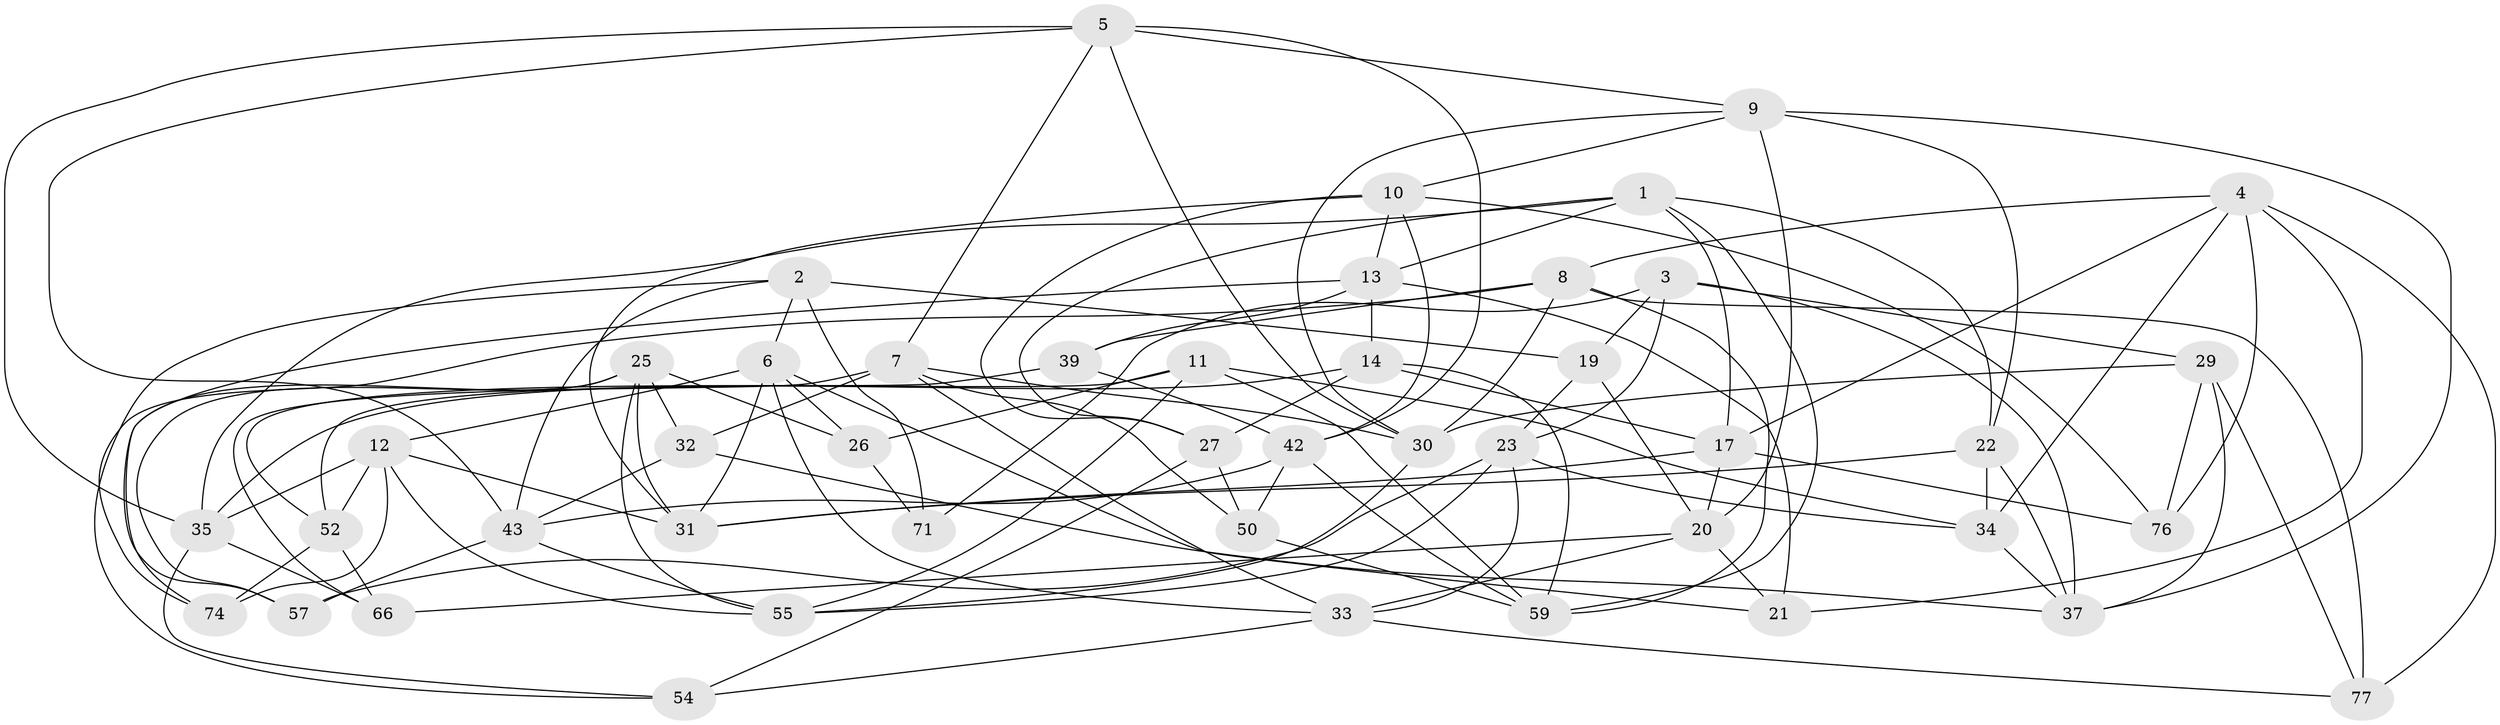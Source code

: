 // Generated by graph-tools (version 1.1) at 2025/52/02/27/25 19:52:31]
// undirected, 45 vertices, 117 edges
graph export_dot {
graph [start="1"]
  node [color=gray90,style=filled];
  1 [super="+15"];
  2 [super="+48"];
  3 [super="+18"];
  4 [super="+49"];
  5 [super="+28"];
  6 [super="+72"];
  7 [super="+16"];
  8 [super="+60"];
  9 [super="+51"];
  10 [super="+65"];
  11 [super="+24"];
  12 [super="+36"];
  13 [super="+41"];
  14 [super="+53"];
  17 [super="+56"];
  19;
  20 [super="+61"];
  21;
  22 [super="+63"];
  23 [super="+38"];
  25 [super="+45"];
  26;
  27 [super="+47"];
  29 [super="+46"];
  30 [super="+44"];
  31 [super="+73"];
  32;
  33 [super="+68"];
  34 [super="+58"];
  35 [super="+40"];
  37 [super="+75"];
  39;
  42 [super="+62"];
  43 [super="+69"];
  50;
  52 [super="+67"];
  54;
  55 [super="+70"];
  57;
  59 [super="+64"];
  66;
  71;
  74;
  76;
  77;
  1 -- 13;
  1 -- 17;
  1 -- 35;
  1 -- 22;
  1 -- 27;
  1 -- 59;
  2 -- 6;
  2 -- 71 [weight=2];
  2 -- 19;
  2 -- 54;
  2 -- 43;
  3 -- 23;
  3 -- 71;
  3 -- 19;
  3 -- 29 [weight=2];
  3 -- 37;
  4 -- 21;
  4 -- 34;
  4 -- 77;
  4 -- 8;
  4 -- 17;
  4 -- 76;
  5 -- 9;
  5 -- 7;
  5 -- 43;
  5 -- 42;
  5 -- 35;
  5 -- 30;
  6 -- 33;
  6 -- 26;
  6 -- 12;
  6 -- 21;
  6 -- 31;
  7 -- 30;
  7 -- 33;
  7 -- 32;
  7 -- 50;
  7 -- 66;
  8 -- 39;
  8 -- 30;
  8 -- 74;
  8 -- 77;
  8 -- 59;
  9 -- 10;
  9 -- 37;
  9 -- 20;
  9 -- 22;
  9 -- 30;
  10 -- 13;
  10 -- 42;
  10 -- 31;
  10 -- 76;
  10 -- 27;
  11 -- 26;
  11 -- 52 [weight=2];
  11 -- 55;
  11 -- 59;
  11 -- 34;
  12 -- 35;
  12 -- 74;
  12 -- 52;
  12 -- 55;
  12 -- 31;
  13 -- 57;
  13 -- 21;
  13 -- 14;
  13 -- 39;
  14 -- 27 [weight=2];
  14 -- 35;
  14 -- 17;
  14 -- 59;
  17 -- 76;
  17 -- 31;
  17 -- 20;
  19 -- 23;
  19 -- 20;
  20 -- 66;
  20 -- 21;
  20 -- 33;
  22 -- 34 [weight=2];
  22 -- 31;
  22 -- 37;
  23 -- 55;
  23 -- 33;
  23 -- 57;
  23 -- 34;
  25 -- 57;
  25 -- 26;
  25 -- 31;
  25 -- 32;
  25 -- 74;
  25 -- 55;
  26 -- 71;
  27 -- 54;
  27 -- 50;
  29 -- 77;
  29 -- 37;
  29 -- 76;
  29 -- 30;
  30 -- 55;
  32 -- 43;
  32 -- 37;
  33 -- 77;
  33 -- 54;
  34 -- 37;
  35 -- 66;
  35 -- 54;
  39 -- 42;
  39 -- 52;
  42 -- 43;
  42 -- 50;
  42 -- 59;
  43 -- 57;
  43 -- 55;
  50 -- 59;
  52 -- 66;
  52 -- 74;
}
